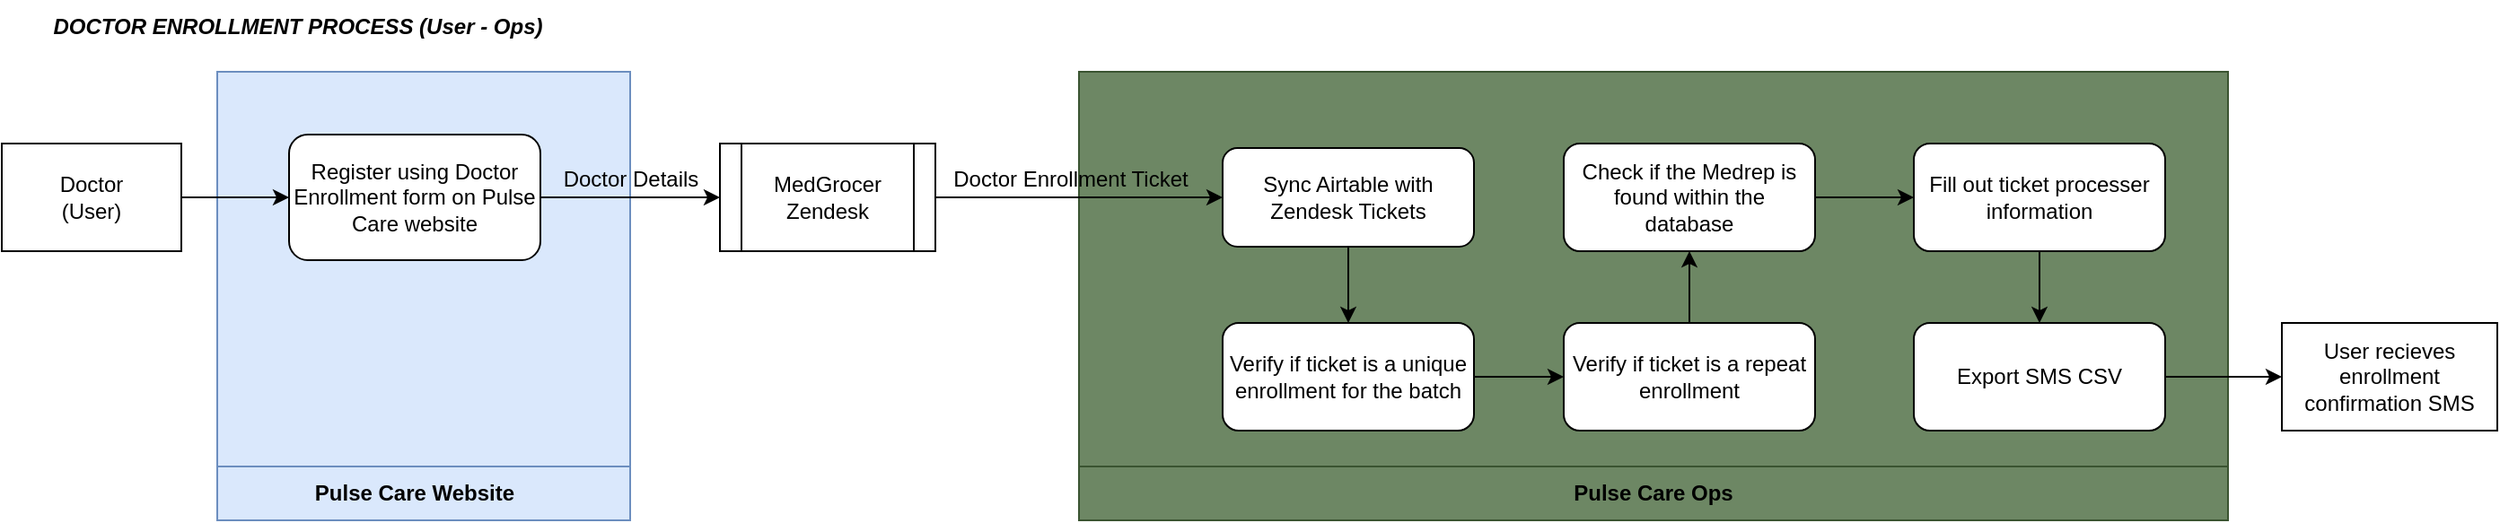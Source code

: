 <mxfile>
    <diagram id="EfMNyRd9SzeZH1FdrlZF" name="Data Flow Diagram">
        <mxGraphModel dx="746" dy="-537" grid="1" gridSize="10" guides="1" tooltips="1" connect="1" arrows="1" fold="1" page="1" pageScale="1" pageWidth="850" pageHeight="1100" math="0" shadow="0">
            <root>
                <mxCell id="0"/>
                <mxCell id="1" parent="0"/>
                <mxCell id="32" value="" style="group" parent="1" vertex="1" connectable="0">
                    <mxGeometry x="70" y="1190" width="1390" height="250" as="geometry"/>
                </mxCell>
                <mxCell id="26" value="" style="rounded=0;whiteSpace=wrap;html=1;fillColor=#6d8764;strokeColor=#3A5431;fontColor=#ffffff;" parent="32" vertex="1">
                    <mxGeometry x="600" width="640" height="250" as="geometry"/>
                </mxCell>
                <mxCell id="25" value="" style="rounded=0;whiteSpace=wrap;html=1;fillColor=#dae8fc;strokeColor=#6c8ebf;" parent="32" vertex="1">
                    <mxGeometry x="120" width="230" height="250" as="geometry"/>
                </mxCell>
                <mxCell id="2" value="Doctor&lt;br&gt;(User)" style="rounded=0;whiteSpace=wrap;html=1;" parent="32" vertex="1">
                    <mxGeometry y="40" width="100" height="60" as="geometry"/>
                </mxCell>
                <mxCell id="3" value="Register using Doctor Enrollment form on Pulse Care website" style="rounded=1;whiteSpace=wrap;html=1;" parent="32" vertex="1">
                    <mxGeometry x="160" y="35" width="140" height="70" as="geometry"/>
                </mxCell>
                <mxCell id="13" style="edgeStyle=none;html=1;exitX=1;exitY=0.5;exitDx=0;exitDy=0;entryX=0;entryY=0.5;entryDx=0;entryDy=0;" parent="32" source="2" target="3" edge="1">
                    <mxGeometry relative="1" as="geometry"/>
                </mxCell>
                <mxCell id="4" value="MedGrocer Zendesk" style="shape=process;whiteSpace=wrap;html=1;backgroundOutline=1;" parent="32" vertex="1">
                    <mxGeometry x="400" y="40" width="120" height="60" as="geometry"/>
                </mxCell>
                <mxCell id="14" style="edgeStyle=none;html=1;exitX=1;exitY=0.5;exitDx=0;exitDy=0;entryX=0;entryY=0.5;entryDx=0;entryDy=0;" parent="32" source="3" target="4" edge="1">
                    <mxGeometry relative="1" as="geometry"/>
                </mxCell>
                <mxCell id="5" value="Sync Airtable with Zendesk Tickets" style="rounded=1;whiteSpace=wrap;html=1;" parent="32" vertex="1">
                    <mxGeometry x="680" y="42.5" width="140" height="55" as="geometry"/>
                </mxCell>
                <mxCell id="16" style="edgeStyle=none;html=1;exitX=1;exitY=0.5;exitDx=0;exitDy=0;" parent="32" source="4" target="5" edge="1">
                    <mxGeometry relative="1" as="geometry"/>
                </mxCell>
                <mxCell id="6" value="Verify if ticket is a unique enrollment for the batch" style="rounded=1;whiteSpace=wrap;html=1;" parent="32" vertex="1">
                    <mxGeometry x="680" y="140" width="140" height="60" as="geometry"/>
                </mxCell>
                <mxCell id="18" style="edgeStyle=none;html=1;exitX=0.5;exitY=1;exitDx=0;exitDy=0;entryX=0.5;entryY=0;entryDx=0;entryDy=0;" parent="32" source="5" target="6" edge="1">
                    <mxGeometry relative="1" as="geometry"/>
                </mxCell>
                <mxCell id="7" value="Verify if ticket is a repeat enrollment" style="rounded=1;whiteSpace=wrap;html=1;" parent="32" vertex="1">
                    <mxGeometry x="870" y="140" width="140" height="60" as="geometry"/>
                </mxCell>
                <mxCell id="19" style="edgeStyle=none;html=1;entryX=0;entryY=0.5;entryDx=0;entryDy=0;" parent="32" source="6" target="7" edge="1">
                    <mxGeometry relative="1" as="geometry"/>
                </mxCell>
                <mxCell id="8" value="Check if the Medrep is found within the &lt;br&gt;database" style="rounded=1;whiteSpace=wrap;html=1;" parent="32" vertex="1">
                    <mxGeometry x="870" y="40" width="140" height="60" as="geometry"/>
                </mxCell>
                <mxCell id="20" style="edgeStyle=none;html=1;" parent="32" source="7" target="8" edge="1">
                    <mxGeometry relative="1" as="geometry"/>
                </mxCell>
                <mxCell id="9" value="Fill out ticket processer information" style="rounded=1;whiteSpace=wrap;html=1;" parent="32" vertex="1">
                    <mxGeometry x="1065" y="40" width="140" height="60" as="geometry"/>
                </mxCell>
                <mxCell id="22" style="edgeStyle=none;html=1;exitX=1;exitY=0.5;exitDx=0;exitDy=0;entryX=0;entryY=0.5;entryDx=0;entryDy=0;" parent="32" source="8" target="9" edge="1">
                    <mxGeometry relative="1" as="geometry"/>
                </mxCell>
                <mxCell id="10" value="Export SMS CSV" style="rounded=1;whiteSpace=wrap;html=1;" parent="32" vertex="1">
                    <mxGeometry x="1065" y="140" width="140" height="60" as="geometry"/>
                </mxCell>
                <mxCell id="23" style="edgeStyle=none;html=1;exitX=0.5;exitY=1;exitDx=0;exitDy=0;entryX=0.5;entryY=0;entryDx=0;entryDy=0;" parent="32" source="9" target="10" edge="1">
                    <mxGeometry relative="1" as="geometry"/>
                </mxCell>
                <mxCell id="12" value="User recieves enrollment confirmation SMS" style="rounded=0;whiteSpace=wrap;html=1;" parent="32" vertex="1">
                    <mxGeometry x="1270" y="140" width="120" height="60" as="geometry"/>
                </mxCell>
                <mxCell id="24" style="edgeStyle=none;html=1;exitX=1;exitY=0.5;exitDx=0;exitDy=0;" parent="32" source="10" target="12" edge="1">
                    <mxGeometry relative="1" as="geometry"/>
                </mxCell>
                <mxCell id="15" value="Doctor Details" style="text;html=1;align=center;verticalAlign=middle;resizable=0;points=[];autosize=1;strokeColor=none;fillColor=none;" parent="32" vertex="1">
                    <mxGeometry x="300" y="45" width="100" height="30" as="geometry"/>
                </mxCell>
                <mxCell id="17" value="Doctor Enrollment Ticket" style="text;html=1;align=center;verticalAlign=middle;resizable=0;points=[];autosize=1;strokeColor=none;fillColor=none;" parent="32" vertex="1">
                    <mxGeometry x="520" y="45" width="150" height="30" as="geometry"/>
                </mxCell>
                <mxCell id="27" value="" style="rounded=0;whiteSpace=wrap;html=1;fillColor=#dae8fc;strokeColor=#6c8ebf;" parent="32" vertex="1">
                    <mxGeometry x="120" y="220" width="230" height="30" as="geometry"/>
                </mxCell>
                <mxCell id="28" value="" style="rounded=0;whiteSpace=wrap;html=1;fillColor=#6d8764;strokeColor=#3A5431;fontColor=#ffffff;" parent="32" vertex="1">
                    <mxGeometry x="600" y="220" width="640" height="30" as="geometry"/>
                </mxCell>
                <mxCell id="29" value="&lt;b&gt;Pulse Care Website&lt;/b&gt;" style="text;html=1;strokeColor=none;fillColor=none;align=center;verticalAlign=middle;whiteSpace=wrap;rounded=0;" parent="32" vertex="1">
                    <mxGeometry x="170" y="220" width="120" height="30" as="geometry"/>
                </mxCell>
                <mxCell id="30" value="&lt;b&gt;Pulse Care Ops&lt;/b&gt;" style="text;html=1;strokeColor=none;fillColor=none;align=center;verticalAlign=middle;whiteSpace=wrap;rounded=0;" parent="32" vertex="1">
                    <mxGeometry x="860" y="220" width="120" height="30" as="geometry"/>
                </mxCell>
                <mxCell id="33" value="DOCTOR ENROLLMENT PROCESS (User - Ops)" style="text;html=1;strokeColor=none;fillColor=none;align=center;verticalAlign=middle;whiteSpace=wrap;rounded=0;fontStyle=3" parent="1" vertex="1">
                    <mxGeometry x="70" y="1150" width="330" height="30" as="geometry"/>
                </mxCell>
            </root>
        </mxGraphModel>
    </diagram>
    <diagram id="_n3IeCFyNDn9dW_4W9J1" name="Decision Tree">
        <mxGraphModel dx="829" dy="797" grid="1" gridSize="10" guides="1" tooltips="1" connect="1" arrows="1" fold="1" page="1" pageScale="1" pageWidth="850" pageHeight="1100" math="0" shadow="0">
            <root>
                <mxCell id="0"/>
                <mxCell id="1" parent="0"/>
                <mxCell id="bS405oz1NsdDDz8Hhmy0-1" value="Doctor Enrollment" style="text;html=1;align=left;verticalAlign=middle;resizable=0;points=[];autosize=1;strokeColor=none;fillColor=none;" parent="1" vertex="1">
                    <mxGeometry x="80" y="80" width="120" height="30" as="geometry"/>
                </mxCell>
                <mxCell id="bS405oz1NsdDDz8Hhmy0-2" style="edgeStyle=none;html=1;exitX=0.5;exitY=1;exitDx=0;exitDy=0;entryX=0.5;entryY=0;entryDx=0;entryDy=0;" parent="1" source="bS405oz1NsdDDz8Hhmy0-5" target="bS405oz1NsdDDz8Hhmy0-6" edge="1">
                    <mxGeometry relative="1" as="geometry">
                        <Array as="points">
                            <mxPoint x="260" y="220"/>
                            <mxPoint x="180" y="220"/>
                        </Array>
                    </mxGeometry>
                </mxCell>
                <mxCell id="bS405oz1NsdDDz8Hhmy0-3" value="No" style="edgeLabel;html=1;align=center;verticalAlign=middle;resizable=0;points=[];" parent="bS405oz1NsdDDz8Hhmy0-2" vertex="1" connectable="0">
                    <mxGeometry x="-0.456" relative="1" as="geometry">
                        <mxPoint as="offset"/>
                    </mxGeometry>
                </mxCell>
                <mxCell id="bS405oz1NsdDDz8Hhmy0-4" value="Yes" style="edgeStyle=none;html=1;exitX=0.5;exitY=1;exitDx=0;exitDy=0;entryX=0.5;entryY=0;entryDx=0;entryDy=0;" parent="1" source="bS405oz1NsdDDz8Hhmy0-5" target="bS405oz1NsdDDz8Hhmy0-11" edge="1">
                    <mxGeometry relative="1" as="geometry">
                        <Array as="points">
                            <mxPoint x="260" y="220"/>
                            <mxPoint x="340" y="220"/>
                        </Array>
                    </mxGeometry>
                </mxCell>
                <mxCell id="bS405oz1NsdDDz8Hhmy0-5" value="&lt;font style=&quot;font-size: 12px;&quot;&gt;Unique enrollment for the batch?&lt;br&gt;&lt;/font&gt;" style="rounded=0;whiteSpace=wrap;html=1;fillColor=none;" parent="1" vertex="1">
                    <mxGeometry x="200" y="140" width="120" height="60" as="geometry"/>
                </mxCell>
                <mxCell id="bS405oz1NsdDDz8Hhmy0-6" value="&lt;font style=&quot;font-size: 12px;&quot;&gt;Doctor repeat enrollment SMS&lt;br&gt;&lt;/font&gt;" style="rounded=0;whiteSpace=wrap;html=1;fillColor=none;" parent="1" vertex="1">
                    <mxGeometry x="120" y="340" width="120" height="60" as="geometry"/>
                </mxCell>
                <mxCell id="bS405oz1NsdDDz8Hhmy0-7" style="edgeStyle=none;html=1;exitX=0.5;exitY=1;exitDx=0;exitDy=0;entryX=0.5;entryY=0;entryDx=0;entryDy=0;" parent="1" source="bS405oz1NsdDDz8Hhmy0-11" target="bS405oz1NsdDDz8Hhmy0-12" edge="1">
                    <mxGeometry relative="1" as="geometry">
                        <Array as="points">
                            <mxPoint x="340" y="320"/>
                            <mxPoint x="420" y="320"/>
                        </Array>
                    </mxGeometry>
                </mxCell>
                <mxCell id="bS405oz1NsdDDz8Hhmy0-8" value="Yes" style="edgeLabel;html=1;align=center;verticalAlign=middle;resizable=0;points=[];" parent="bS405oz1NsdDDz8Hhmy0-7" vertex="1" connectable="0">
                    <mxGeometry x="0.009" relative="1" as="geometry">
                        <mxPoint as="offset"/>
                    </mxGeometry>
                </mxCell>
                <mxCell id="bS405oz1NsdDDz8Hhmy0-9" style="edgeStyle=none;html=1;exitX=0.5;exitY=1;exitDx=0;exitDy=0;entryX=0.5;entryY=0;entryDx=0;entryDy=0;" parent="1" source="bS405oz1NsdDDz8Hhmy0-11" target="bS405oz1NsdDDz8Hhmy0-6" edge="1">
                    <mxGeometry relative="1" as="geometry">
                        <Array as="points">
                            <mxPoint x="340" y="320"/>
                            <mxPoint x="180" y="320"/>
                        </Array>
                    </mxGeometry>
                </mxCell>
                <mxCell id="bS405oz1NsdDDz8Hhmy0-10" value="No" style="edgeLabel;html=1;align=center;verticalAlign=middle;resizable=0;points=[];" parent="bS405oz1NsdDDz8Hhmy0-9" vertex="1" connectable="0">
                    <mxGeometry x="-0.207" relative="1" as="geometry">
                        <mxPoint x="19" as="offset"/>
                    </mxGeometry>
                </mxCell>
                <mxCell id="bS405oz1NsdDDz8Hhmy0-11" value="&lt;font style=&quot;font-size: 12px;&quot;&gt;Repeat Enrollment?&lt;br&gt;&lt;/font&gt;" style="rounded=0;whiteSpace=wrap;html=1;fillColor=none;" parent="1" vertex="1">
                    <mxGeometry x="280" y="240" width="120" height="60" as="geometry"/>
                </mxCell>
                <mxCell id="bS405oz1NsdDDz8Hhmy0-12" value="&lt;font style=&quot;font-size: 12px;&quot;&gt;Doctor Enrollment Approval SMS&lt;br&gt;&lt;/font&gt;" style="rounded=0;whiteSpace=wrap;html=1;fillColor=none;" parent="1" vertex="1">
                    <mxGeometry x="360" y="340" width="120" height="60" as="geometry"/>
                </mxCell>
            </root>
        </mxGraphModel>
    </diagram>
</mxfile>